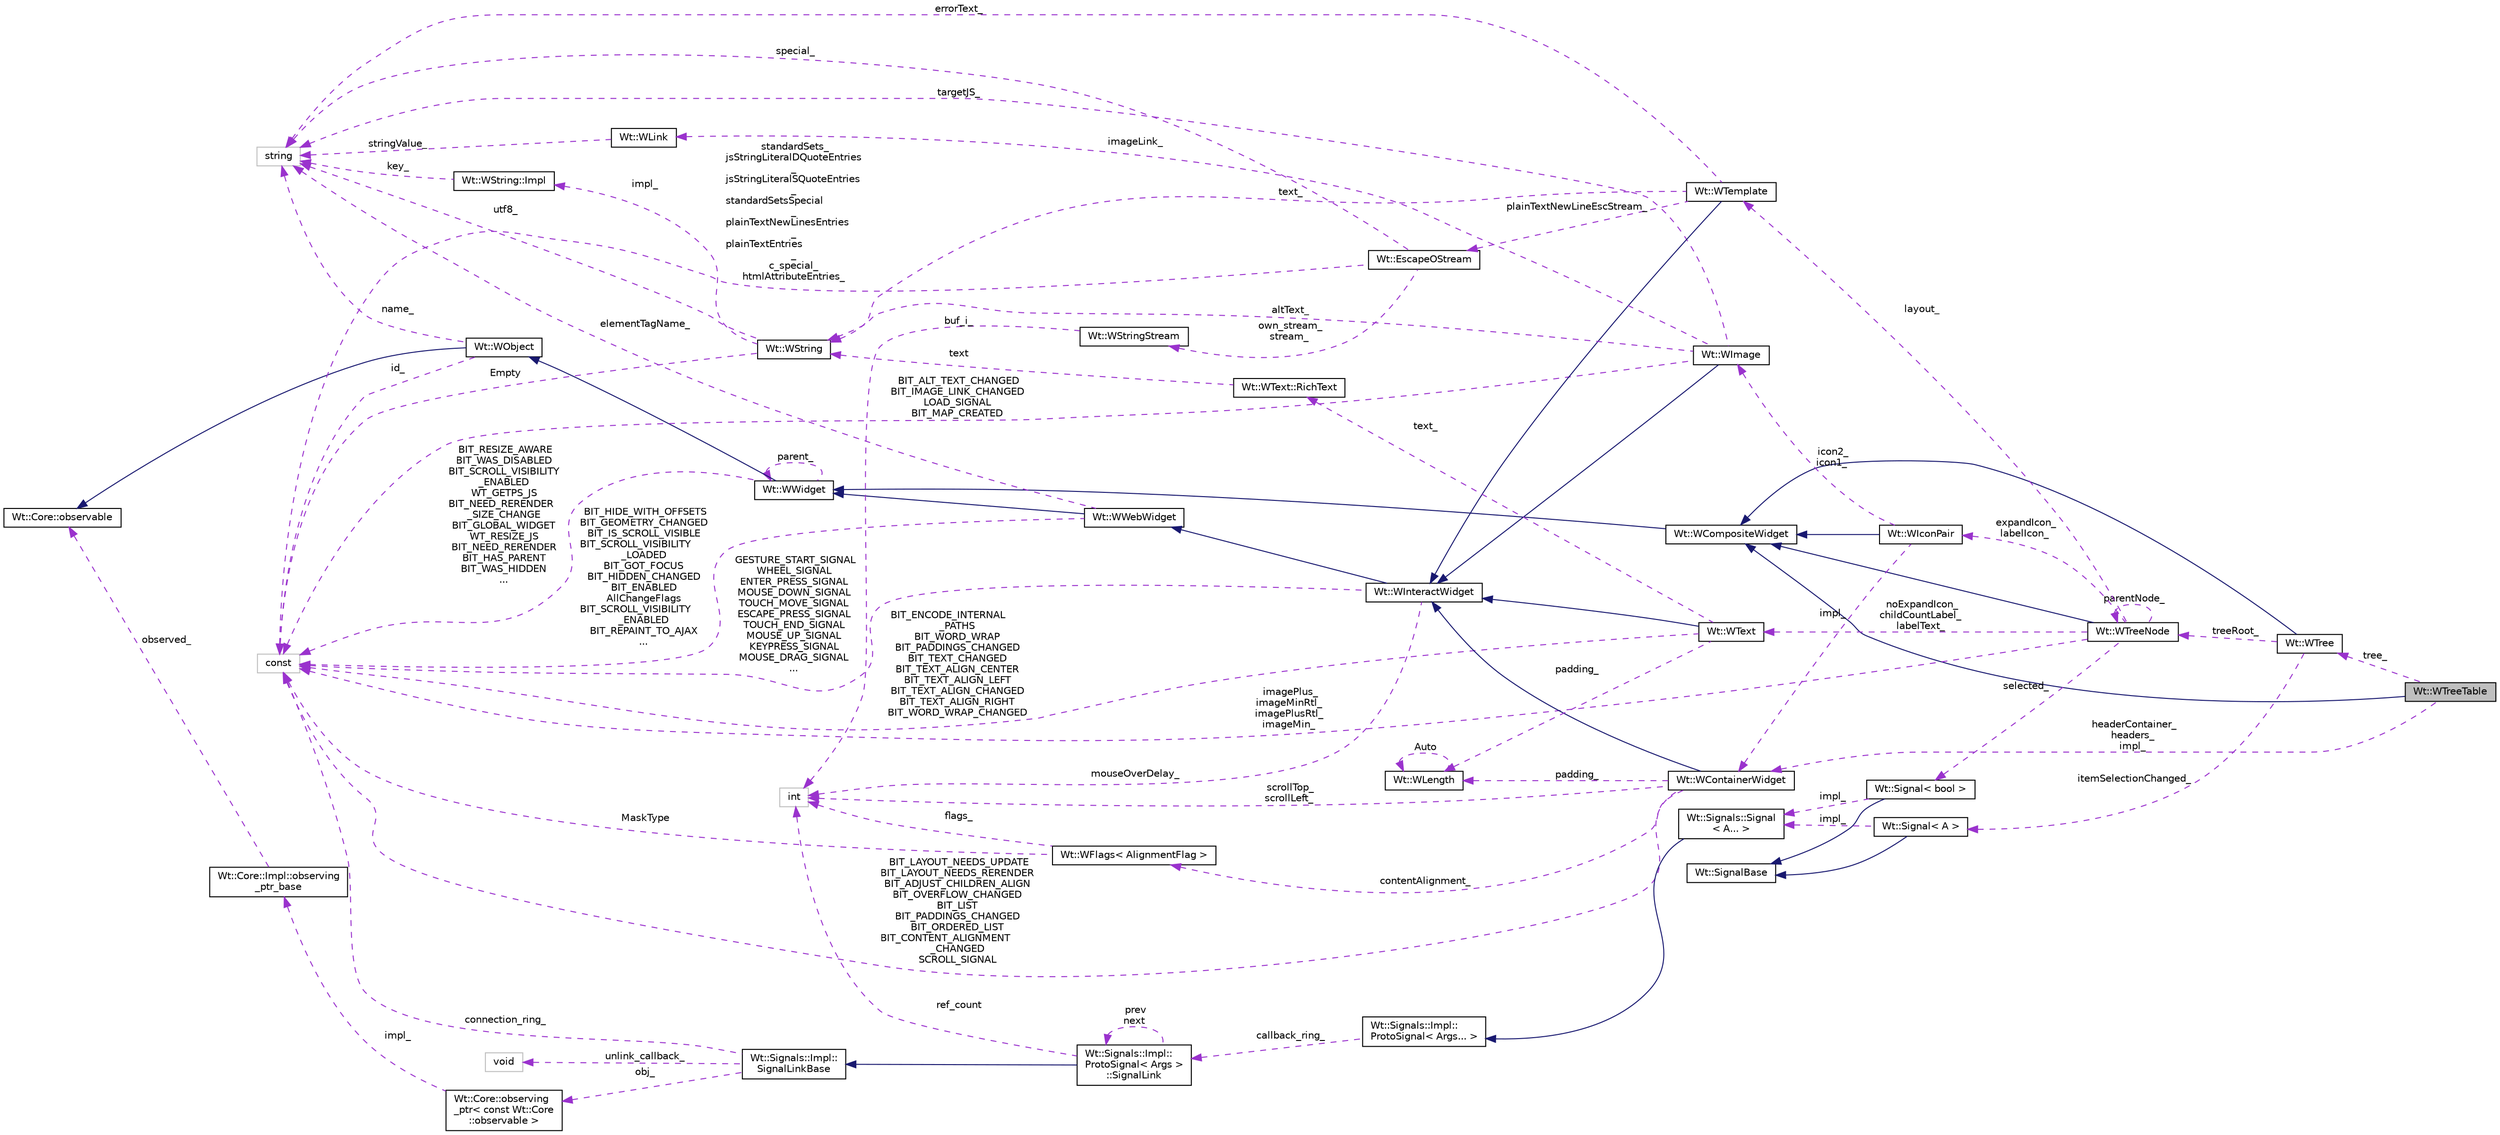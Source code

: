 digraph "Wt::WTreeTable"
{
 // LATEX_PDF_SIZE
  edge [fontname="Helvetica",fontsize="10",labelfontname="Helvetica",labelfontsize="10"];
  node [fontname="Helvetica",fontsize="10",shape=record];
  rankdir="LR";
  Node1 [label="Wt::WTreeTable",height=0.2,width=0.4,color="black", fillcolor="grey75", style="filled", fontcolor="black",tooltip="A table with a navigatable tree in the first column."];
  Node2 -> Node1 [dir="back",color="midnightblue",fontsize="10",style="solid"];
  Node2 [label="Wt::WCompositeWidget",height=0.2,width=0.4,color="black", fillcolor="white", style="filled",URL="$classWt_1_1WCompositeWidget.html",tooltip="A widget that hides the implementation of composite widgets."];
  Node3 -> Node2 [dir="back",color="midnightblue",fontsize="10",style="solid"];
  Node3 [label="Wt::WWidget",height=0.2,width=0.4,color="black", fillcolor="white", style="filled",URL="$classWt_1_1WWidget.html",tooltip="The abstract base class for a user-interface component."];
  Node4 -> Node3 [dir="back",color="midnightblue",fontsize="10",style="solid"];
  Node4 [label="Wt::WObject",height=0.2,width=0.4,color="black", fillcolor="white", style="filled",URL="$classWt_1_1WObject.html",tooltip="A base class for objects that participate in the signal/slot system."];
  Node5 -> Node4 [dir="back",color="midnightblue",fontsize="10",style="solid"];
  Node5 [label="Wt::Core::observable",height=0.2,width=0.4,color="black", fillcolor="white", style="filled",URL="$classWt_1_1Core_1_1observable.html",tooltip="A base class for objects whose life-time can be tracked."];
  Node6 -> Node4 [dir="back",color="darkorchid3",fontsize="10",style="dashed",label=" name_" ];
  Node6 [label="string",height=0.2,width=0.4,color="grey75", fillcolor="white", style="filled",tooltip=" "];
  Node7 -> Node4 [dir="back",color="darkorchid3",fontsize="10",style="dashed",label=" id_" ];
  Node7 [label="const",height=0.2,width=0.4,color="grey75", fillcolor="white", style="filled",tooltip=" "];
  Node3 -> Node3 [dir="back",color="darkorchid3",fontsize="10",style="dashed",label=" parent_" ];
  Node7 -> Node3 [dir="back",color="darkorchid3",fontsize="10",style="dashed",label=" BIT_RESIZE_AWARE\nBIT_WAS_DISABLED\nBIT_SCROLL_VISIBILITY\l_ENABLED\nWT_GETPS_JS\nBIT_NEED_RERENDER\l_SIZE_CHANGE\nBIT_GLOBAL_WIDGET\nWT_RESIZE_JS\nBIT_NEED_RERENDER\nBIT_HAS_PARENT\nBIT_WAS_HIDDEN\n..." ];
  Node8 -> Node1 [dir="back",color="darkorchid3",fontsize="10",style="dashed",label=" headerContainer_\nheaders_\nimpl_" ];
  Node8 [label="Wt::WContainerWidget",height=0.2,width=0.4,color="black", fillcolor="white", style="filled",URL="$classWt_1_1WContainerWidget.html",tooltip="A widget that holds and manages child widgets."];
  Node9 -> Node8 [dir="back",color="midnightblue",fontsize="10",style="solid"];
  Node9 [label="Wt::WInteractWidget",height=0.2,width=0.4,color="black", fillcolor="white", style="filled",URL="$classWt_1_1WInteractWidget.html",tooltip="An abstract widget that can receive user-interface interaction."];
  Node10 -> Node9 [dir="back",color="midnightblue",fontsize="10",style="solid"];
  Node10 [label="Wt::WWebWidget",height=0.2,width=0.4,color="black", fillcolor="white", style="filled",URL="$classWt_1_1WWebWidget.html",tooltip="A base class for widgets with an HTML counterpart."];
  Node3 -> Node10 [dir="back",color="midnightblue",fontsize="10",style="solid"];
  Node6 -> Node10 [dir="back",color="darkorchid3",fontsize="10",style="dashed",label=" elementTagName_" ];
  Node7 -> Node10 [dir="back",color="darkorchid3",fontsize="10",style="dashed",label=" BIT_HIDE_WITH_OFFSETS\nBIT_GEOMETRY_CHANGED\nBIT_IS_SCROLL_VISIBLE\nBIT_SCROLL_VISIBILITY\l_LOADED\nBIT_GOT_FOCUS\nBIT_HIDDEN_CHANGED\nBIT_ENABLED\nAllChangeFlags\nBIT_SCROLL_VISIBILITY\l_ENABLED\nBIT_REPAINT_TO_AJAX\n..." ];
  Node11 -> Node9 [dir="back",color="darkorchid3",fontsize="10",style="dashed",label=" mouseOverDelay_" ];
  Node11 [label="int",height=0.2,width=0.4,color="grey75", fillcolor="white", style="filled",tooltip=" "];
  Node7 -> Node9 [dir="back",color="darkorchid3",fontsize="10",style="dashed",label=" GESTURE_START_SIGNAL\nWHEEL_SIGNAL\nENTER_PRESS_SIGNAL\nMOUSE_DOWN_SIGNAL\nTOUCH_MOVE_SIGNAL\nESCAPE_PRESS_SIGNAL\nTOUCH_END_SIGNAL\nMOUSE_UP_SIGNAL\nKEYPRESS_SIGNAL\nMOUSE_DRAG_SIGNAL\n..." ];
  Node11 -> Node8 [dir="back",color="darkorchid3",fontsize="10",style="dashed",label=" scrollTop_\nscrollLeft_" ];
  Node12 -> Node8 [dir="back",color="darkorchid3",fontsize="10",style="dashed",label=" contentAlignment_" ];
  Node12 [label="Wt::WFlags\< AlignmentFlag \>",height=0.2,width=0.4,color="black", fillcolor="white", style="filled",URL="$classWt_1_1WFlags.html",tooltip=" "];
  Node11 -> Node12 [dir="back",color="darkorchid3",fontsize="10",style="dashed",label=" flags_" ];
  Node7 -> Node12 [dir="back",color="darkorchid3",fontsize="10",style="dashed",label=" MaskType" ];
  Node13 -> Node8 [dir="back",color="darkorchid3",fontsize="10",style="dashed",label=" padding_" ];
  Node13 [label="Wt::WLength",height=0.2,width=0.4,color="black", fillcolor="white", style="filled",URL="$classWt_1_1WLength.html",tooltip="A value class that describes a CSS length."];
  Node13 -> Node13 [dir="back",color="darkorchid3",fontsize="10",style="dashed",label=" Auto" ];
  Node7 -> Node8 [dir="back",color="darkorchid3",fontsize="10",style="dashed",label=" BIT_LAYOUT_NEEDS_UPDATE\nBIT_LAYOUT_NEEDS_RERENDER\nBIT_ADJUST_CHILDREN_ALIGN\nBIT_OVERFLOW_CHANGED\nBIT_LIST\nBIT_PADDINGS_CHANGED\nBIT_ORDERED_LIST\nBIT_CONTENT_ALIGNMENT\l_CHANGED\nSCROLL_SIGNAL" ];
  Node14 -> Node1 [dir="back",color="darkorchid3",fontsize="10",style="dashed",label=" tree_" ];
  Node14 [label="Wt::WTree",height=0.2,width=0.4,color="black", fillcolor="white", style="filled",URL="$classWt_1_1WTree.html",tooltip="A widget that represents a navigatable tree."];
  Node2 -> Node14 [dir="back",color="midnightblue",fontsize="10",style="solid"];
  Node15 -> Node14 [dir="back",color="darkorchid3",fontsize="10",style="dashed",label=" itemSelectionChanged_" ];
  Node15 [label="Wt::Signal\< A \>",height=0.2,width=0.4,color="black", fillcolor="white", style="filled",URL="$classWt_1_1Signal.html",tooltip="A signal that propagates events to listeners."];
  Node16 -> Node15 [dir="back",color="midnightblue",fontsize="10",style="solid"];
  Node16 [label="Wt::SignalBase",height=0.2,width=0.4,color="black", fillcolor="white", style="filled",URL="$classWt_1_1SignalBase.html",tooltip="Abstract base class of a signal."];
  Node17 -> Node15 [dir="back",color="darkorchid3",fontsize="10",style="dashed",label=" impl_" ];
  Node17 [label="Wt::Signals::Signal\l\< A... \>",height=0.2,width=0.4,color="black", fillcolor="white", style="filled",URL="$structWt_1_1Signals_1_1Signal.html",tooltip=" "];
  Node18 -> Node17 [dir="back",color="midnightblue",fontsize="10",style="solid"];
  Node18 [label="Wt::Signals::Impl::\lProtoSignal\< Args... \>",height=0.2,width=0.4,color="black", fillcolor="white", style="filled",URL="$classWt_1_1Signals_1_1Impl_1_1ProtoSignal.html",tooltip=" "];
  Node19 -> Node18 [dir="back",color="darkorchid3",fontsize="10",style="dashed",label=" callback_ring_" ];
  Node19 [label="Wt::Signals::Impl::\lProtoSignal\< Args \>\l::SignalLink",height=0.2,width=0.4,color="black", fillcolor="white", style="filled",URL="$structWt_1_1Signals_1_1Impl_1_1ProtoSignal_1_1SignalLink.html",tooltip=" "];
  Node20 -> Node19 [dir="back",color="midnightblue",fontsize="10",style="solid"];
  Node20 [label="Wt::Signals::Impl::\lSignalLinkBase",height=0.2,width=0.4,color="black", fillcolor="white", style="filled",URL="$classWt_1_1Signals_1_1Impl_1_1SignalLinkBase.html",tooltip=" "];
  Node21 -> Node20 [dir="back",color="darkorchid3",fontsize="10",style="dashed",label=" unlink_callback_" ];
  Node21 [label="void",height=0.2,width=0.4,color="grey75", fillcolor="white", style="filled",tooltip=" "];
  Node22 -> Node20 [dir="back",color="darkorchid3",fontsize="10",style="dashed",label=" obj_" ];
  Node22 [label="Wt::Core::observing\l_ptr\< const Wt::Core\l::observable \>",height=0.2,width=0.4,color="black", fillcolor="white", style="filled",URL="$classWt_1_1Core_1_1observing__ptr.html",tooltip=" "];
  Node23 -> Node22 [dir="back",color="darkorchid3",fontsize="10",style="dashed",label=" impl_" ];
  Node23 [label="Wt::Core::Impl::observing\l_ptr_base",height=0.2,width=0.4,color="black", fillcolor="white", style="filled",URL="$structWt_1_1Core_1_1Impl_1_1observing__ptr__base.html",tooltip=" "];
  Node5 -> Node23 [dir="back",color="darkorchid3",fontsize="10",style="dashed",label=" observed_" ];
  Node7 -> Node20 [dir="back",color="darkorchid3",fontsize="10",style="dashed",label=" connection_ring_" ];
  Node11 -> Node19 [dir="back",color="darkorchid3",fontsize="10",style="dashed",label=" ref_count" ];
  Node19 -> Node19 [dir="back",color="darkorchid3",fontsize="10",style="dashed",label=" prev\nnext" ];
  Node24 -> Node14 [dir="back",color="darkorchid3",fontsize="10",style="dashed",label=" treeRoot_" ];
  Node24 [label="Wt::WTreeNode",height=0.2,width=0.4,color="black", fillcolor="white", style="filled",URL="$classWt_1_1WTreeNode.html",tooltip="A single node in a tree."];
  Node2 -> Node24 [dir="back",color="midnightblue",fontsize="10",style="solid"];
  Node25 -> Node24 [dir="back",color="darkorchid3",fontsize="10",style="dashed",label=" layout_" ];
  Node25 [label="Wt::WTemplate",height=0.2,width=0.4,color="black", fillcolor="white", style="filled",URL="$classWt_1_1WTemplate.html",tooltip="A widget that renders an XHTML template."];
  Node9 -> Node25 [dir="back",color="midnightblue",fontsize="10",style="solid"];
  Node26 -> Node25 [dir="back",color="darkorchid3",fontsize="10",style="dashed",label=" text_" ];
  Node26 [label="Wt::WString",height=0.2,width=0.4,color="black", fillcolor="white", style="filled",URL="$classWt_1_1WString.html",tooltip="A value class which describes a locale-aware unicode string."];
  Node27 -> Node26 [dir="back",color="darkorchid3",fontsize="10",style="dashed",label=" impl_" ];
  Node27 [label="Wt::WString::Impl",height=0.2,width=0.4,color="black", fillcolor="white", style="filled",URL="$structWt_1_1WString_1_1Impl.html",tooltip=" "];
  Node6 -> Node27 [dir="back",color="darkorchid3",fontsize="10",style="dashed",label=" key_" ];
  Node6 -> Node26 [dir="back",color="darkorchid3",fontsize="10",style="dashed",label=" utf8_" ];
  Node7 -> Node26 [dir="back",color="darkorchid3",fontsize="10",style="dashed",label=" Empty" ];
  Node28 -> Node25 [dir="back",color="darkorchid3",fontsize="10",style="dashed",label=" plainTextNewLineEscStream_" ];
  Node28 [label="Wt::EscapeOStream",height=0.2,width=0.4,color="black", fillcolor="white", style="filled",URL="$classWt_1_1EscapeOStream.html",tooltip=" "];
  Node6 -> Node28 [dir="back",color="darkorchid3",fontsize="10",style="dashed",label=" special_" ];
  Node29 -> Node28 [dir="back",color="darkorchid3",fontsize="10",style="dashed",label=" own_stream_\nstream_" ];
  Node29 [label="Wt::WStringStream",height=0.2,width=0.4,color="black", fillcolor="white", style="filled",URL="$classWt_1_1WStringStream.html",tooltip=" "];
  Node11 -> Node29 [dir="back",color="darkorchid3",fontsize="10",style="dashed",label=" buf_i_" ];
  Node7 -> Node28 [dir="back",color="darkorchid3",fontsize="10",style="dashed",label=" standardSets_\njsStringLiteralDQuoteEntries\l_\njsStringLiteralSQuoteEntries\l_\nstandardSetsSpecial\l_\nplainTextNewLinesEntries\l_\nplainTextEntries\l_\nc_special_\nhtmlAttributeEntries_" ];
  Node6 -> Node25 [dir="back",color="darkorchid3",fontsize="10",style="dashed",label=" errorText_" ];
  Node30 -> Node24 [dir="back",color="darkorchid3",fontsize="10",style="dashed",label=" noExpandIcon_\nchildCountLabel_\nlabelText_" ];
  Node30 [label="Wt::WText",height=0.2,width=0.4,color="black", fillcolor="white", style="filled",URL="$classWt_1_1WText.html",tooltip="A widget that renders (XHTML) text."];
  Node9 -> Node30 [dir="back",color="midnightblue",fontsize="10",style="solid"];
  Node31 -> Node30 [dir="back",color="darkorchid3",fontsize="10",style="dashed",label=" text_" ];
  Node31 [label="Wt::WText::RichText",height=0.2,width=0.4,color="black", fillcolor="white", style="filled",URL="$structWt_1_1WText_1_1RichText.html",tooltip=" "];
  Node26 -> Node31 [dir="back",color="darkorchid3",fontsize="10",style="dashed",label=" text" ];
  Node13 -> Node30 [dir="back",color="darkorchid3",fontsize="10",style="dashed",label=" padding_" ];
  Node7 -> Node30 [dir="back",color="darkorchid3",fontsize="10",style="dashed",label=" BIT_ENCODE_INTERNAL\l_PATHS\nBIT_WORD_WRAP\nBIT_PADDINGS_CHANGED\nBIT_TEXT_CHANGED\nBIT_TEXT_ALIGN_CENTER\nBIT_TEXT_ALIGN_LEFT\nBIT_TEXT_ALIGN_CHANGED\nBIT_TEXT_ALIGN_RIGHT\nBIT_WORD_WRAP_CHANGED" ];
  Node7 -> Node24 [dir="back",color="darkorchid3",fontsize="10",style="dashed",label=" imagePlus_\nimageMinRtl_\nimagePlusRtl_\nimageMin_" ];
  Node24 -> Node24 [dir="back",color="darkorchid3",fontsize="10",style="dashed",label=" parentNode_" ];
  Node32 -> Node24 [dir="back",color="darkorchid3",fontsize="10",style="dashed",label=" expandIcon_\nlabelIcon_" ];
  Node32 [label="Wt::WIconPair",height=0.2,width=0.4,color="black", fillcolor="white", style="filled",URL="$classWt_1_1WIconPair.html",tooltip="A widget that shows one of two icons depending on its state."];
  Node2 -> Node32 [dir="back",color="midnightblue",fontsize="10",style="solid"];
  Node8 -> Node32 [dir="back",color="darkorchid3",fontsize="10",style="dashed",label=" impl_" ];
  Node33 -> Node32 [dir="back",color="darkorchid3",fontsize="10",style="dashed",label=" icon2_\nicon1_" ];
  Node33 [label="Wt::WImage",height=0.2,width=0.4,color="black", fillcolor="white", style="filled",URL="$classWt_1_1WImage.html",tooltip="A widget that displays an image."];
  Node9 -> Node33 [dir="back",color="midnightblue",fontsize="10",style="solid"];
  Node26 -> Node33 [dir="back",color="darkorchid3",fontsize="10",style="dashed",label=" altText_" ];
  Node6 -> Node33 [dir="back",color="darkorchid3",fontsize="10",style="dashed",label=" targetJS_" ];
  Node34 -> Node33 [dir="back",color="darkorchid3",fontsize="10",style="dashed",label=" imageLink_" ];
  Node34 [label="Wt::WLink",height=0.2,width=0.4,color="black", fillcolor="white", style="filled",URL="$classWt_1_1WLink.html",tooltip="A value class that defines a hyperlink target."];
  Node6 -> Node34 [dir="back",color="darkorchid3",fontsize="10",style="dashed",label=" stringValue_" ];
  Node7 -> Node33 [dir="back",color="darkorchid3",fontsize="10",style="dashed",label=" BIT_ALT_TEXT_CHANGED\nBIT_IMAGE_LINK_CHANGED\nLOAD_SIGNAL\nBIT_MAP_CREATED" ];
  Node35 -> Node24 [dir="back",color="darkorchid3",fontsize="10",style="dashed",label=" selected_" ];
  Node35 [label="Wt::Signal\< bool \>",height=0.2,width=0.4,color="black", fillcolor="white", style="filled",URL="$classWt_1_1Signal.html",tooltip=" "];
  Node16 -> Node35 [dir="back",color="midnightblue",fontsize="10",style="solid"];
  Node17 -> Node35 [dir="back",color="darkorchid3",fontsize="10",style="dashed",label=" impl_" ];
}
